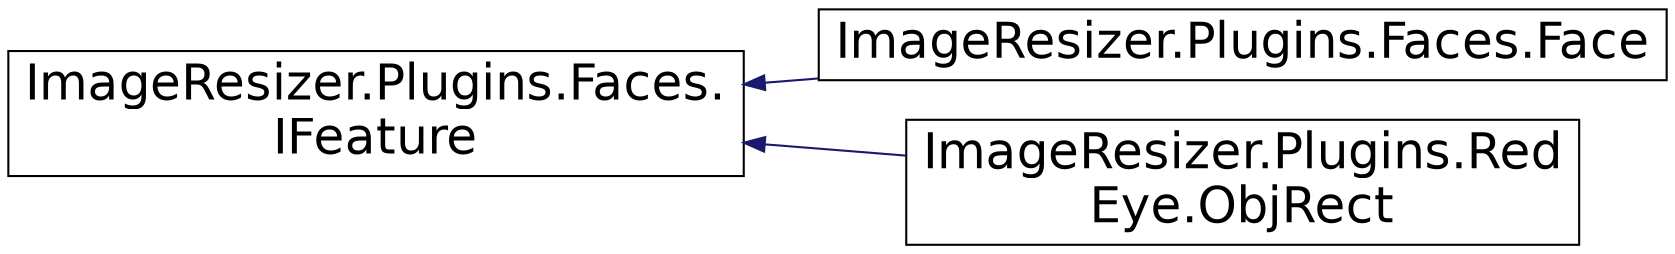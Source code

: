 digraph "Graphical Class Hierarchy"
{
  edge [fontname="Helvetica",fontsize="24",labelfontname="Helvetica",labelfontsize="24"];
  node [fontname="Helvetica",fontsize="24",shape=record];
  rankdir="LR";
  Node1 [label="ImageResizer.Plugins.Faces.\lIFeature",height=0.2,width=0.4,color="black", fillcolor="white", style="filled",URL="$interface_image_resizer_1_1_plugins_1_1_faces_1_1_i_feature.html",tooltip="Represents a detected feature, such as a face, eye, or eye pair "];
  Node1 -> Node2 [dir="back",color="midnightblue",fontsize="24",style="solid",fontname="Helvetica"];
  Node2 [label="ImageResizer.Plugins.Faces.Face",height=0.2,width=0.4,color="black", fillcolor="white", style="filled",URL="$class_image_resizer_1_1_plugins_1_1_faces_1_1_face.html"];
  Node1 -> Node3 [dir="back",color="midnightblue",fontsize="24",style="solid",fontname="Helvetica"];
  Node3 [label="ImageResizer.Plugins.Red\lEye.ObjRect",height=0.2,width=0.4,color="black", fillcolor="white", style="filled",URL="$class_image_resizer_1_1_plugins_1_1_red_eye_1_1_obj_rect.html"];
}
